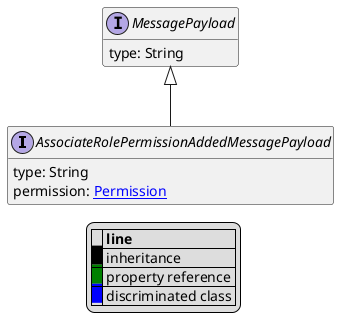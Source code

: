 @startuml

hide empty fields
hide empty methods
legend
|= |= line |
|<back:black>   </back>| inheritance |
|<back:green>   </back>| property reference |
|<back:blue>   </back>| discriminated class |
endlegend
interface AssociateRolePermissionAddedMessagePayload [[AssociateRolePermissionAddedMessagePayload.svg]] extends MessagePayload {
    type: String
    permission: [[Permission.svg Permission]]
}
interface MessagePayload [[MessagePayload.svg]]  {
    type: String
}





@enduml
